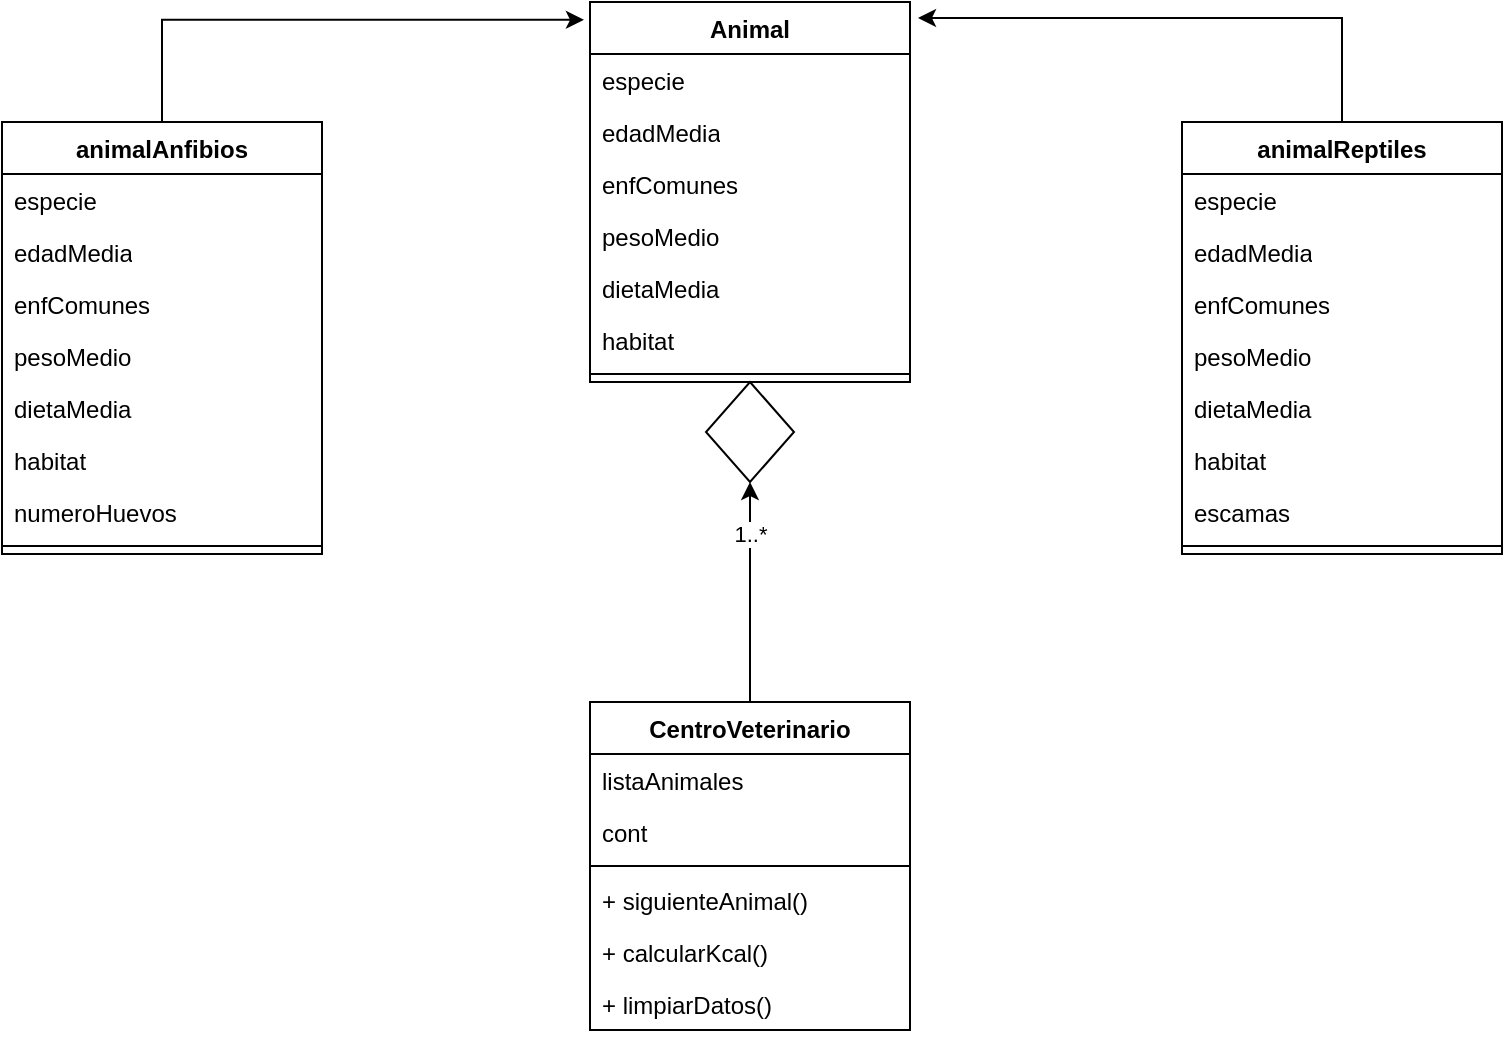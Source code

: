 <mxfile version="26.0.10" pages="2">
  <diagram name="Diagrama de Flujo" id="9R9XgfOLdRidZZnRNEAG">
    <mxGraphModel dx="954" dy="647" grid="1" gridSize="10" guides="1" tooltips="1" connect="1" arrows="1" fold="1" page="1" pageScale="1" pageWidth="827" pageHeight="1169" math="0" shadow="0">
      <root>
        <mxCell id="0" />
        <mxCell id="1" parent="0" />
        <mxCell id="c7B1gF6iSV6fEfWi7MeY-19" value="Animal" style="swimlane;fontStyle=1;align=center;verticalAlign=top;childLayout=stackLayout;horizontal=1;startSize=26;horizontalStack=0;resizeParent=1;resizeParentMax=0;resizeLast=0;collapsible=1;marginBottom=0;whiteSpace=wrap;html=1;" parent="1" vertex="1">
          <mxGeometry x="334" y="100" width="160" height="190" as="geometry" />
        </mxCell>
        <mxCell id="c7B1gF6iSV6fEfWi7MeY-4" value="especie&lt;div&gt;&lt;br&gt;&lt;/div&gt;" style="text;strokeColor=none;fillColor=none;align=left;verticalAlign=top;spacingLeft=4;spacingRight=4;overflow=hidden;rotatable=0;points=[[0,0.5],[1,0.5]];portConstraint=eastwest;whiteSpace=wrap;html=1;" parent="c7B1gF6iSV6fEfWi7MeY-19" vertex="1">
          <mxGeometry y="26" width="160" height="26" as="geometry" />
        </mxCell>
        <mxCell id="c7B1gF6iSV6fEfWi7MeY-5" value="edadMedia" style="text;strokeColor=none;fillColor=none;align=left;verticalAlign=top;spacingLeft=4;spacingRight=4;overflow=hidden;rotatable=0;points=[[0,0.5],[1,0.5]];portConstraint=eastwest;whiteSpace=wrap;html=1;" parent="c7B1gF6iSV6fEfWi7MeY-19" vertex="1">
          <mxGeometry y="52" width="160" height="26" as="geometry" />
        </mxCell>
        <mxCell id="c7B1gF6iSV6fEfWi7MeY-6" value="enfComunes" style="text;strokeColor=none;fillColor=none;align=left;verticalAlign=top;spacingLeft=4;spacingRight=4;overflow=hidden;rotatable=0;points=[[0,0.5],[1,0.5]];portConstraint=eastwest;whiteSpace=wrap;html=1;" parent="c7B1gF6iSV6fEfWi7MeY-19" vertex="1">
          <mxGeometry y="78" width="160" height="26" as="geometry" />
        </mxCell>
        <mxCell id="c7B1gF6iSV6fEfWi7MeY-9" value="pesoMedio" style="text;strokeColor=none;fillColor=none;align=left;verticalAlign=top;spacingLeft=4;spacingRight=4;overflow=hidden;rotatable=0;points=[[0,0.5],[1,0.5]];portConstraint=eastwest;whiteSpace=wrap;html=1;" parent="c7B1gF6iSV6fEfWi7MeY-19" vertex="1">
          <mxGeometry y="104" width="160" height="26" as="geometry" />
        </mxCell>
        <mxCell id="c7B1gF6iSV6fEfWi7MeY-10" value="dietaMedia" style="text;strokeColor=none;fillColor=none;align=left;verticalAlign=top;spacingLeft=4;spacingRight=4;overflow=hidden;rotatable=0;points=[[0,0.5],[1,0.5]];portConstraint=eastwest;whiteSpace=wrap;html=1;" parent="c7B1gF6iSV6fEfWi7MeY-19" vertex="1">
          <mxGeometry y="130" width="160" height="26" as="geometry" />
        </mxCell>
        <mxCell id="c7B1gF6iSV6fEfWi7MeY-11" value="habitat" style="text;strokeColor=none;fillColor=none;align=left;verticalAlign=top;spacingLeft=4;spacingRight=4;overflow=hidden;rotatable=0;points=[[0,0.5],[1,0.5]];portConstraint=eastwest;whiteSpace=wrap;html=1;" parent="c7B1gF6iSV6fEfWi7MeY-19" vertex="1">
          <mxGeometry y="156" width="160" height="26" as="geometry" />
        </mxCell>
        <mxCell id="c7B1gF6iSV6fEfWi7MeY-21" value="" style="line;strokeWidth=1;fillColor=none;align=left;verticalAlign=middle;spacingTop=-1;spacingLeft=3;spacingRight=3;rotatable=0;labelPosition=right;points=[];portConstraint=eastwest;strokeColor=inherit;" parent="c7B1gF6iSV6fEfWi7MeY-19" vertex="1">
          <mxGeometry y="182" width="160" height="8" as="geometry" />
        </mxCell>
        <mxCell id="c7B1gF6iSV6fEfWi7MeY-52" value="" style="edgeStyle=orthogonalEdgeStyle;rounded=0;orthogonalLoop=1;jettySize=auto;html=1;entryX=-0.019;entryY=0.047;entryDx=0;entryDy=0;entryPerimeter=0;" parent="1" source="c7B1gF6iSV6fEfWi7MeY-31" target="c7B1gF6iSV6fEfWi7MeY-19" edge="1">
          <mxGeometry relative="1" as="geometry">
            <mxPoint x="330" y="110" as="targetPoint" />
            <Array as="points">
              <mxPoint x="120" y="109" />
            </Array>
          </mxGeometry>
        </mxCell>
        <mxCell id="c7B1gF6iSV6fEfWi7MeY-31" value="animalAnfibios" style="swimlane;fontStyle=1;align=center;verticalAlign=top;childLayout=stackLayout;horizontal=1;startSize=26;horizontalStack=0;resizeParent=1;resizeParentMax=0;resizeLast=0;collapsible=1;marginBottom=0;whiteSpace=wrap;html=1;" parent="1" vertex="1">
          <mxGeometry x="40" y="160" width="160" height="216" as="geometry" />
        </mxCell>
        <mxCell id="c7B1gF6iSV6fEfWi7MeY-32" value="especie&lt;div&gt;&lt;br&gt;&lt;/div&gt;" style="text;strokeColor=none;fillColor=none;align=left;verticalAlign=top;spacingLeft=4;spacingRight=4;overflow=hidden;rotatable=0;points=[[0,0.5],[1,0.5]];portConstraint=eastwest;whiteSpace=wrap;html=1;" parent="c7B1gF6iSV6fEfWi7MeY-31" vertex="1">
          <mxGeometry y="26" width="160" height="26" as="geometry" />
        </mxCell>
        <mxCell id="c7B1gF6iSV6fEfWi7MeY-33" value="edadMedia" style="text;strokeColor=none;fillColor=none;align=left;verticalAlign=top;spacingLeft=4;spacingRight=4;overflow=hidden;rotatable=0;points=[[0,0.5],[1,0.5]];portConstraint=eastwest;whiteSpace=wrap;html=1;" parent="c7B1gF6iSV6fEfWi7MeY-31" vertex="1">
          <mxGeometry y="52" width="160" height="26" as="geometry" />
        </mxCell>
        <mxCell id="c7B1gF6iSV6fEfWi7MeY-34" value="enfComunes" style="text;strokeColor=none;fillColor=none;align=left;verticalAlign=top;spacingLeft=4;spacingRight=4;overflow=hidden;rotatable=0;points=[[0,0.5],[1,0.5]];portConstraint=eastwest;whiteSpace=wrap;html=1;" parent="c7B1gF6iSV6fEfWi7MeY-31" vertex="1">
          <mxGeometry y="78" width="160" height="26" as="geometry" />
        </mxCell>
        <mxCell id="c7B1gF6iSV6fEfWi7MeY-35" value="pesoMedio" style="text;strokeColor=none;fillColor=none;align=left;verticalAlign=top;spacingLeft=4;spacingRight=4;overflow=hidden;rotatable=0;points=[[0,0.5],[1,0.5]];portConstraint=eastwest;whiteSpace=wrap;html=1;" parent="c7B1gF6iSV6fEfWi7MeY-31" vertex="1">
          <mxGeometry y="104" width="160" height="26" as="geometry" />
        </mxCell>
        <mxCell id="c7B1gF6iSV6fEfWi7MeY-36" value="dietaMedia" style="text;strokeColor=none;fillColor=none;align=left;verticalAlign=top;spacingLeft=4;spacingRight=4;overflow=hidden;rotatable=0;points=[[0,0.5],[1,0.5]];portConstraint=eastwest;whiteSpace=wrap;html=1;" parent="c7B1gF6iSV6fEfWi7MeY-31" vertex="1">
          <mxGeometry y="130" width="160" height="26" as="geometry" />
        </mxCell>
        <mxCell id="c7B1gF6iSV6fEfWi7MeY-37" value="habitat" style="text;strokeColor=none;fillColor=none;align=left;verticalAlign=top;spacingLeft=4;spacingRight=4;overflow=hidden;rotatable=0;points=[[0,0.5],[1,0.5]];portConstraint=eastwest;whiteSpace=wrap;html=1;" parent="c7B1gF6iSV6fEfWi7MeY-31" vertex="1">
          <mxGeometry y="156" width="160" height="26" as="geometry" />
        </mxCell>
        <mxCell id="c7B1gF6iSV6fEfWi7MeY-40" value="numeroHuevos" style="text;strokeColor=none;fillColor=none;align=left;verticalAlign=top;spacingLeft=4;spacingRight=4;overflow=hidden;rotatable=0;points=[[0,0.5],[1,0.5]];portConstraint=eastwest;whiteSpace=wrap;html=1;" parent="c7B1gF6iSV6fEfWi7MeY-31" vertex="1">
          <mxGeometry y="182" width="160" height="26" as="geometry" />
        </mxCell>
        <mxCell id="c7B1gF6iSV6fEfWi7MeY-38" value="" style="line;strokeWidth=1;fillColor=none;align=left;verticalAlign=middle;spacingTop=-1;spacingLeft=3;spacingRight=3;rotatable=0;labelPosition=right;points=[];portConstraint=eastwest;strokeColor=inherit;" parent="c7B1gF6iSV6fEfWi7MeY-31" vertex="1">
          <mxGeometry y="208" width="160" height="8" as="geometry" />
        </mxCell>
        <mxCell id="c7B1gF6iSV6fEfWi7MeY-41" value="animalReptiles" style="swimlane;fontStyle=1;align=center;verticalAlign=top;childLayout=stackLayout;horizontal=1;startSize=26;horizontalStack=0;resizeParent=1;resizeParentMax=0;resizeLast=0;collapsible=1;marginBottom=0;whiteSpace=wrap;html=1;" parent="1" vertex="1">
          <mxGeometry x="630" y="160" width="160" height="216" as="geometry" />
        </mxCell>
        <mxCell id="c7B1gF6iSV6fEfWi7MeY-42" value="especie&lt;div&gt;&lt;br&gt;&lt;/div&gt;" style="text;strokeColor=none;fillColor=none;align=left;verticalAlign=top;spacingLeft=4;spacingRight=4;overflow=hidden;rotatable=0;points=[[0,0.5],[1,0.5]];portConstraint=eastwest;whiteSpace=wrap;html=1;" parent="c7B1gF6iSV6fEfWi7MeY-41" vertex="1">
          <mxGeometry y="26" width="160" height="26" as="geometry" />
        </mxCell>
        <mxCell id="c7B1gF6iSV6fEfWi7MeY-43" value="edadMedia" style="text;strokeColor=none;fillColor=none;align=left;verticalAlign=top;spacingLeft=4;spacingRight=4;overflow=hidden;rotatable=0;points=[[0,0.5],[1,0.5]];portConstraint=eastwest;whiteSpace=wrap;html=1;" parent="c7B1gF6iSV6fEfWi7MeY-41" vertex="1">
          <mxGeometry y="52" width="160" height="26" as="geometry" />
        </mxCell>
        <mxCell id="c7B1gF6iSV6fEfWi7MeY-44" value="enfComunes" style="text;strokeColor=none;fillColor=none;align=left;verticalAlign=top;spacingLeft=4;spacingRight=4;overflow=hidden;rotatable=0;points=[[0,0.5],[1,0.5]];portConstraint=eastwest;whiteSpace=wrap;html=1;" parent="c7B1gF6iSV6fEfWi7MeY-41" vertex="1">
          <mxGeometry y="78" width="160" height="26" as="geometry" />
        </mxCell>
        <mxCell id="c7B1gF6iSV6fEfWi7MeY-45" value="pesoMedio" style="text;strokeColor=none;fillColor=none;align=left;verticalAlign=top;spacingLeft=4;spacingRight=4;overflow=hidden;rotatable=0;points=[[0,0.5],[1,0.5]];portConstraint=eastwest;whiteSpace=wrap;html=1;" parent="c7B1gF6iSV6fEfWi7MeY-41" vertex="1">
          <mxGeometry y="104" width="160" height="26" as="geometry" />
        </mxCell>
        <mxCell id="c7B1gF6iSV6fEfWi7MeY-46" value="dietaMedia" style="text;strokeColor=none;fillColor=none;align=left;verticalAlign=top;spacingLeft=4;spacingRight=4;overflow=hidden;rotatable=0;points=[[0,0.5],[1,0.5]];portConstraint=eastwest;whiteSpace=wrap;html=1;" parent="c7B1gF6iSV6fEfWi7MeY-41" vertex="1">
          <mxGeometry y="130" width="160" height="26" as="geometry" />
        </mxCell>
        <mxCell id="c7B1gF6iSV6fEfWi7MeY-47" value="habitat" style="text;strokeColor=none;fillColor=none;align=left;verticalAlign=top;spacingLeft=4;spacingRight=4;overflow=hidden;rotatable=0;points=[[0,0.5],[1,0.5]];portConstraint=eastwest;whiteSpace=wrap;html=1;" parent="c7B1gF6iSV6fEfWi7MeY-41" vertex="1">
          <mxGeometry y="156" width="160" height="26" as="geometry" />
        </mxCell>
        <mxCell id="c7B1gF6iSV6fEfWi7MeY-48" value="escamas" style="text;strokeColor=none;fillColor=none;align=left;verticalAlign=top;spacingLeft=4;spacingRight=4;overflow=hidden;rotatable=0;points=[[0,0.5],[1,0.5]];portConstraint=eastwest;whiteSpace=wrap;html=1;" parent="c7B1gF6iSV6fEfWi7MeY-41" vertex="1">
          <mxGeometry y="182" width="160" height="26" as="geometry" />
        </mxCell>
        <mxCell id="c7B1gF6iSV6fEfWi7MeY-49" value="" style="line;strokeWidth=1;fillColor=none;align=left;verticalAlign=middle;spacingTop=-1;spacingLeft=3;spacingRight=3;rotatable=0;labelPosition=right;points=[];portConstraint=eastwest;strokeColor=inherit;" parent="c7B1gF6iSV6fEfWi7MeY-41" vertex="1">
          <mxGeometry y="208" width="160" height="8" as="geometry" />
        </mxCell>
        <mxCell id="c7B1gF6iSV6fEfWi7MeY-53" style="edgeStyle=orthogonalEdgeStyle;rounded=0;orthogonalLoop=1;jettySize=auto;html=1;exitX=0.5;exitY=0;exitDx=0;exitDy=0;entryX=1.025;entryY=0.042;entryDx=0;entryDy=0;entryPerimeter=0;" parent="1" source="c7B1gF6iSV6fEfWi7MeY-41" target="c7B1gF6iSV6fEfWi7MeY-19" edge="1">
          <mxGeometry relative="1" as="geometry" />
        </mxCell>
        <mxCell id="OiyS9KhLnIr11Spcxw4i-8" value="" style="edgeStyle=orthogonalEdgeStyle;rounded=0;orthogonalLoop=1;jettySize=auto;html=1;" edge="1" parent="1" source="c7B1gF6iSV6fEfWi7MeY-55" target="OiyS9KhLnIr11Spcxw4i-7">
          <mxGeometry relative="1" as="geometry" />
        </mxCell>
        <mxCell id="OiyS9KhLnIr11Spcxw4i-10" value="1..*" style="edgeLabel;html=1;align=center;verticalAlign=middle;resizable=0;points=[];" vertex="1" connectable="0" parent="OiyS9KhLnIr11Spcxw4i-8">
          <mxGeometry x="0.527" relative="1" as="geometry">
            <mxPoint as="offset" />
          </mxGeometry>
        </mxCell>
        <mxCell id="c7B1gF6iSV6fEfWi7MeY-55" value="CentroVeterinario" style="swimlane;fontStyle=1;align=center;verticalAlign=top;childLayout=stackLayout;horizontal=1;startSize=26;horizontalStack=0;resizeParent=1;resizeParentMax=0;resizeLast=0;collapsible=1;marginBottom=0;whiteSpace=wrap;html=1;" parent="1" vertex="1">
          <mxGeometry x="334" y="450" width="160" height="164" as="geometry" />
        </mxCell>
        <mxCell id="c7B1gF6iSV6fEfWi7MeY-56" value="listaAnimales" style="text;strokeColor=none;fillColor=none;align=left;verticalAlign=top;spacingLeft=4;spacingRight=4;overflow=hidden;rotatable=0;points=[[0,0.5],[1,0.5]];portConstraint=eastwest;whiteSpace=wrap;html=1;" parent="c7B1gF6iSV6fEfWi7MeY-55" vertex="1">
          <mxGeometry y="26" width="160" height="26" as="geometry" />
        </mxCell>
        <mxCell id="c7B1gF6iSV6fEfWi7MeY-59" value="cont" style="text;strokeColor=none;fillColor=none;align=left;verticalAlign=top;spacingLeft=4;spacingRight=4;overflow=hidden;rotatable=0;points=[[0,0.5],[1,0.5]];portConstraint=eastwest;whiteSpace=wrap;html=1;" parent="c7B1gF6iSV6fEfWi7MeY-55" vertex="1">
          <mxGeometry y="52" width="160" height="26" as="geometry" />
        </mxCell>
        <mxCell id="c7B1gF6iSV6fEfWi7MeY-57" value="" style="line;strokeWidth=1;fillColor=none;align=left;verticalAlign=middle;spacingTop=-1;spacingLeft=3;spacingRight=3;rotatable=0;labelPosition=right;points=[];portConstraint=eastwest;strokeColor=inherit;" parent="c7B1gF6iSV6fEfWi7MeY-55" vertex="1">
          <mxGeometry y="78" width="160" height="8" as="geometry" />
        </mxCell>
        <mxCell id="c7B1gF6iSV6fEfWi7MeY-58" value="+ siguienteAnimal()" style="text;strokeColor=none;fillColor=none;align=left;verticalAlign=top;spacingLeft=4;spacingRight=4;overflow=hidden;rotatable=0;points=[[0,0.5],[1,0.5]];portConstraint=eastwest;whiteSpace=wrap;html=1;" parent="c7B1gF6iSV6fEfWi7MeY-55" vertex="1">
          <mxGeometry y="86" width="160" height="26" as="geometry" />
        </mxCell>
        <mxCell id="OiyS9KhLnIr11Spcxw4i-1" value="+ calcularKcal()" style="text;strokeColor=none;fillColor=none;align=left;verticalAlign=top;spacingLeft=4;spacingRight=4;overflow=hidden;rotatable=0;points=[[0,0.5],[1,0.5]];portConstraint=eastwest;whiteSpace=wrap;html=1;" vertex="1" parent="c7B1gF6iSV6fEfWi7MeY-55">
          <mxGeometry y="112" width="160" height="26" as="geometry" />
        </mxCell>
        <mxCell id="OiyS9KhLnIr11Spcxw4i-2" value="+ limpiarDatos()" style="text;strokeColor=none;fillColor=none;align=left;verticalAlign=top;spacingLeft=4;spacingRight=4;overflow=hidden;rotatable=0;points=[[0,0.5],[1,0.5]];portConstraint=eastwest;whiteSpace=wrap;html=1;" vertex="1" parent="c7B1gF6iSV6fEfWi7MeY-55">
          <mxGeometry y="138" width="160" height="26" as="geometry" />
        </mxCell>
        <mxCell id="OiyS9KhLnIr11Spcxw4i-7" value="" style="rhombus;whiteSpace=wrap;html=1;verticalAlign=top;fontStyle=1;startSize=26;" vertex="1" parent="1">
          <mxGeometry x="392" y="290" width="44" height="50" as="geometry" />
        </mxCell>
      </root>
    </mxGraphModel>
  </diagram>
  <diagram id="dFtZku_ZyE6HDDD3FxoV" name="Diagrama de Actividades">
    <mxGraphModel dx="954" dy="647" grid="1" gridSize="10" guides="1" tooltips="1" connect="1" arrows="1" fold="1" page="1" pageScale="1" pageWidth="827" pageHeight="1169" math="0" shadow="0">
      <root>
        <mxCell id="0" />
        <mxCell id="1" parent="0" />
        <mxCell id="wwVXEvGt4vVzIwJ7HzAx-9" style="edgeStyle=orthogonalEdgeStyle;rounded=0;orthogonalLoop=1;jettySize=auto;html=1;exitX=0.5;exitY=1;exitDx=0;exitDy=0;entryX=0.5;entryY=0;entryDx=0;entryDy=0;" edge="1" parent="1" source="wwVXEvGt4vVzIwJ7HzAx-1" target="wwVXEvGt4vVzIwJ7HzAx-2">
          <mxGeometry relative="1" as="geometry" />
        </mxCell>
        <mxCell id="wwVXEvGt4vVzIwJ7HzAx-1" value="INICIO" style="ellipse;whiteSpace=wrap;html=1;" vertex="1" parent="1">
          <mxGeometry x="350" y="20" width="170" height="60" as="geometry" />
        </mxCell>
        <mxCell id="wwVXEvGt4vVzIwJ7HzAx-4" style="edgeStyle=orthogonalEdgeStyle;rounded=0;orthogonalLoop=1;jettySize=auto;html=1;exitX=0.5;exitY=1;exitDx=0;exitDy=0;entryX=0.5;entryY=0;entryDx=0;entryDy=0;" edge="1" parent="1" source="wwVXEvGt4vVzIwJ7HzAx-2" target="wwVXEvGt4vVzIwJ7HzAx-3">
          <mxGeometry relative="1" as="geometry" />
        </mxCell>
        <mxCell id="wwVXEvGt4vVzIwJ7HzAx-2" value="Crear instancia de CentroVeterinario" style="rounded=1;whiteSpace=wrap;html=1;" vertex="1" parent="1">
          <mxGeometry x="375" y="110" width="120" height="60" as="geometry" />
        </mxCell>
        <mxCell id="wwVXEvGt4vVzIwJ7HzAx-8" style="edgeStyle=orthogonalEdgeStyle;rounded=0;orthogonalLoop=1;jettySize=auto;html=1;exitX=0.5;exitY=1;exitDx=0;exitDy=0;" edge="1" parent="1" source="wwVXEvGt4vVzIwJ7HzAx-3" target="wwVXEvGt4vVzIwJ7HzAx-5">
          <mxGeometry relative="1" as="geometry" />
        </mxCell>
        <mxCell id="wwVXEvGt4vVzIwJ7HzAx-3" value="Cargar lista de animales" style="rounded=1;whiteSpace=wrap;html=1;" vertex="1" parent="1">
          <mxGeometry x="375" y="210" width="120" height="60" as="geometry" />
        </mxCell>
        <mxCell id="wwVXEvGt4vVzIwJ7HzAx-11" style="edgeStyle=orthogonalEdgeStyle;rounded=0;orthogonalLoop=1;jettySize=auto;html=1;exitX=0.5;exitY=1;exitDx=0;exitDy=0;entryX=0.5;entryY=0;entryDx=0;entryDy=0;" edge="1" parent="1" source="wwVXEvGt4vVzIwJ7HzAx-5" target="wwVXEvGt4vVzIwJ7HzAx-10">
          <mxGeometry relative="1" as="geometry" />
        </mxCell>
        <mxCell id="wwVXEvGt4vVzIwJ7HzAx-22" style="edgeStyle=orthogonalEdgeStyle;rounded=0;orthogonalLoop=1;jettySize=auto;html=1;exitX=1;exitY=0.5;exitDx=0;exitDy=0;entryX=0;entryY=0.5;entryDx=0;entryDy=0;" edge="1" parent="1" source="wwVXEvGt4vVzIwJ7HzAx-5" target="wwVXEvGt4vVzIwJ7HzAx-6">
          <mxGeometry relative="1" as="geometry" />
        </mxCell>
        <mxCell id="wwVXEvGt4vVzIwJ7HzAx-23" style="edgeStyle=orthogonalEdgeStyle;rounded=0;orthogonalLoop=1;jettySize=auto;html=1;exitX=0;exitY=0.5;exitDx=0;exitDy=0;entryX=1;entryY=0.5;entryDx=0;entryDy=0;" edge="1" parent="1" source="wwVXEvGt4vVzIwJ7HzAx-5" target="wwVXEvGt4vVzIwJ7HzAx-12">
          <mxGeometry relative="1" as="geometry" />
        </mxCell>
        <mxCell id="wwVXEvGt4vVzIwJ7HzAx-5" value="¿Qué desea realizar?" style="rhombus;whiteSpace=wrap;html=1;" vertex="1" parent="1">
          <mxGeometry x="385" y="310" width="100" height="80" as="geometry" />
        </mxCell>
        <mxCell id="wwVXEvGt4vVzIwJ7HzAx-6" value="Ejecutar siguienteAnimal()" style="rounded=1;whiteSpace=wrap;html=1;" vertex="1" parent="1">
          <mxGeometry x="560" y="320" width="120" height="60" as="geometry" />
        </mxCell>
        <mxCell id="wwVXEvGt4vVzIwJ7HzAx-10" value="&lt;div&gt;Ejecutar calcularKcal()&lt;/div&gt;" style="rounded=1;whiteSpace=wrap;html=1;" vertex="1" parent="1">
          <mxGeometry x="375" y="430" width="120" height="60" as="geometry" />
        </mxCell>
        <mxCell id="wwVXEvGt4vVzIwJ7HzAx-12" value="&lt;div&gt;Ejecutar limpiarDatos()&lt;/div&gt;" style="rounded=1;whiteSpace=wrap;html=1;" vertex="1" parent="1">
          <mxGeometry x="180" y="320" width="120" height="60" as="geometry" />
        </mxCell>
        <mxCell id="wwVXEvGt4vVzIwJ7HzAx-26" style="edgeStyle=orthogonalEdgeStyle;rounded=0;orthogonalLoop=1;jettySize=auto;html=1;exitX=0;exitY=0.25;exitDx=0;exitDy=0;entryX=0.86;entryY=0.3;entryDx=0;entryDy=0;entryPerimeter=0;" edge="1" parent="1" source="wwVXEvGt4vVzIwJ7HzAx-6" target="wwVXEvGt4vVzIwJ7HzAx-5">
          <mxGeometry relative="1" as="geometry" />
        </mxCell>
      </root>
    </mxGraphModel>
  </diagram>
</mxfile>
